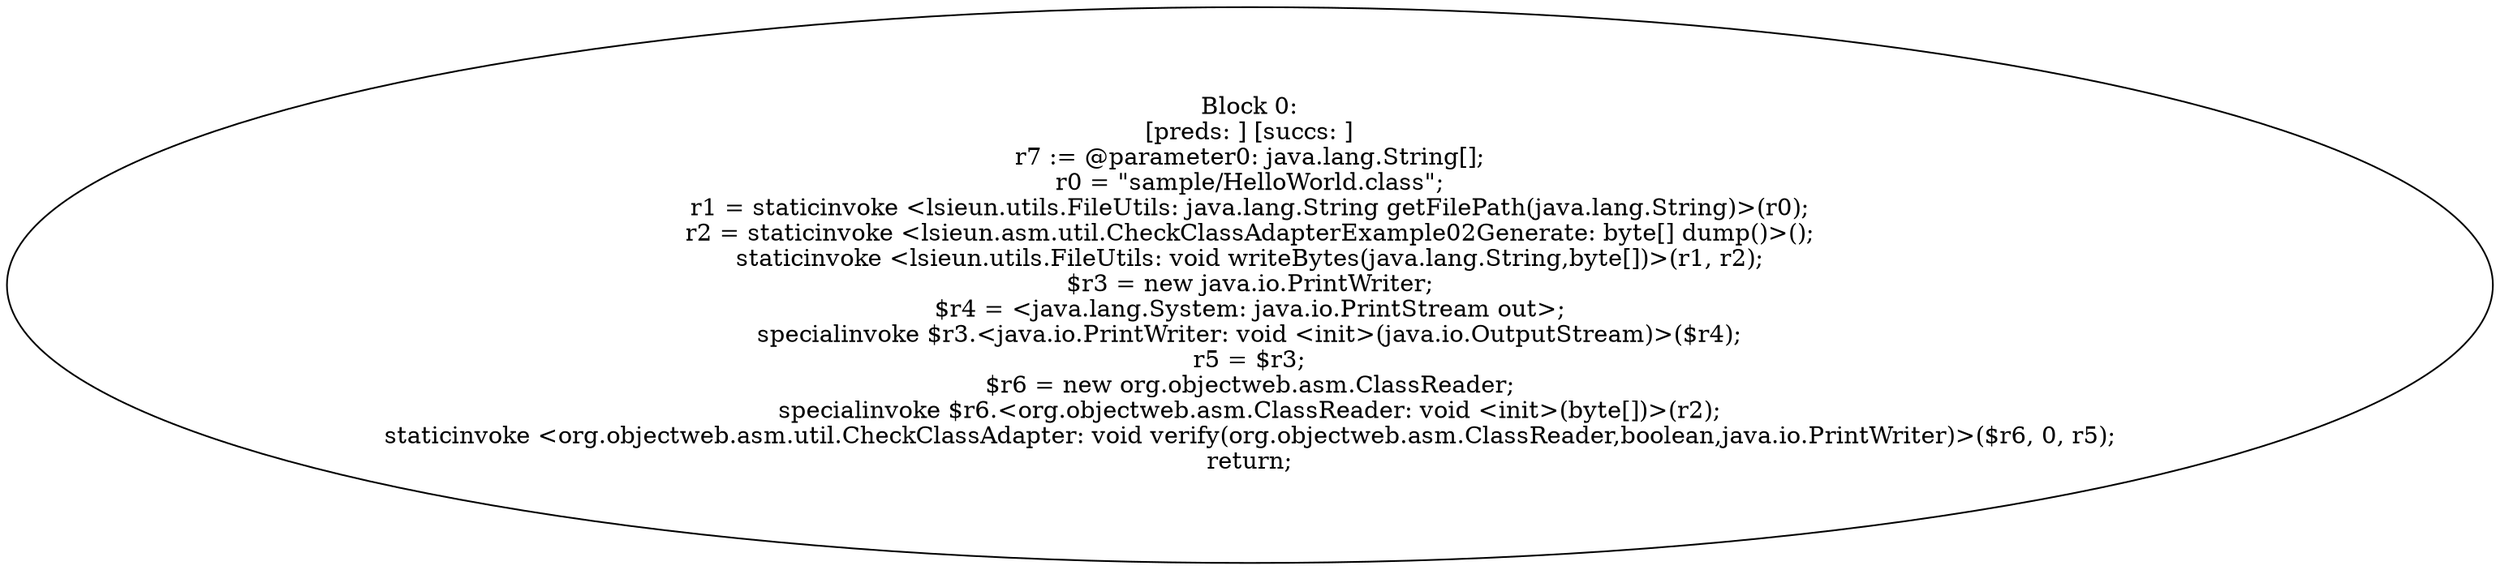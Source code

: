 digraph "unitGraph" {
    "Block 0:
[preds: ] [succs: ]
r7 := @parameter0: java.lang.String[];
r0 = \"sample/HelloWorld.class\";
r1 = staticinvoke <lsieun.utils.FileUtils: java.lang.String getFilePath(java.lang.String)>(r0);
r2 = staticinvoke <lsieun.asm.util.CheckClassAdapterExample02Generate: byte[] dump()>();
staticinvoke <lsieun.utils.FileUtils: void writeBytes(java.lang.String,byte[])>(r1, r2);
$r3 = new java.io.PrintWriter;
$r4 = <java.lang.System: java.io.PrintStream out>;
specialinvoke $r3.<java.io.PrintWriter: void <init>(java.io.OutputStream)>($r4);
r5 = $r3;
$r6 = new org.objectweb.asm.ClassReader;
specialinvoke $r6.<org.objectweb.asm.ClassReader: void <init>(byte[])>(r2);
staticinvoke <org.objectweb.asm.util.CheckClassAdapter: void verify(org.objectweb.asm.ClassReader,boolean,java.io.PrintWriter)>($r6, 0, r5);
return;
"
}
